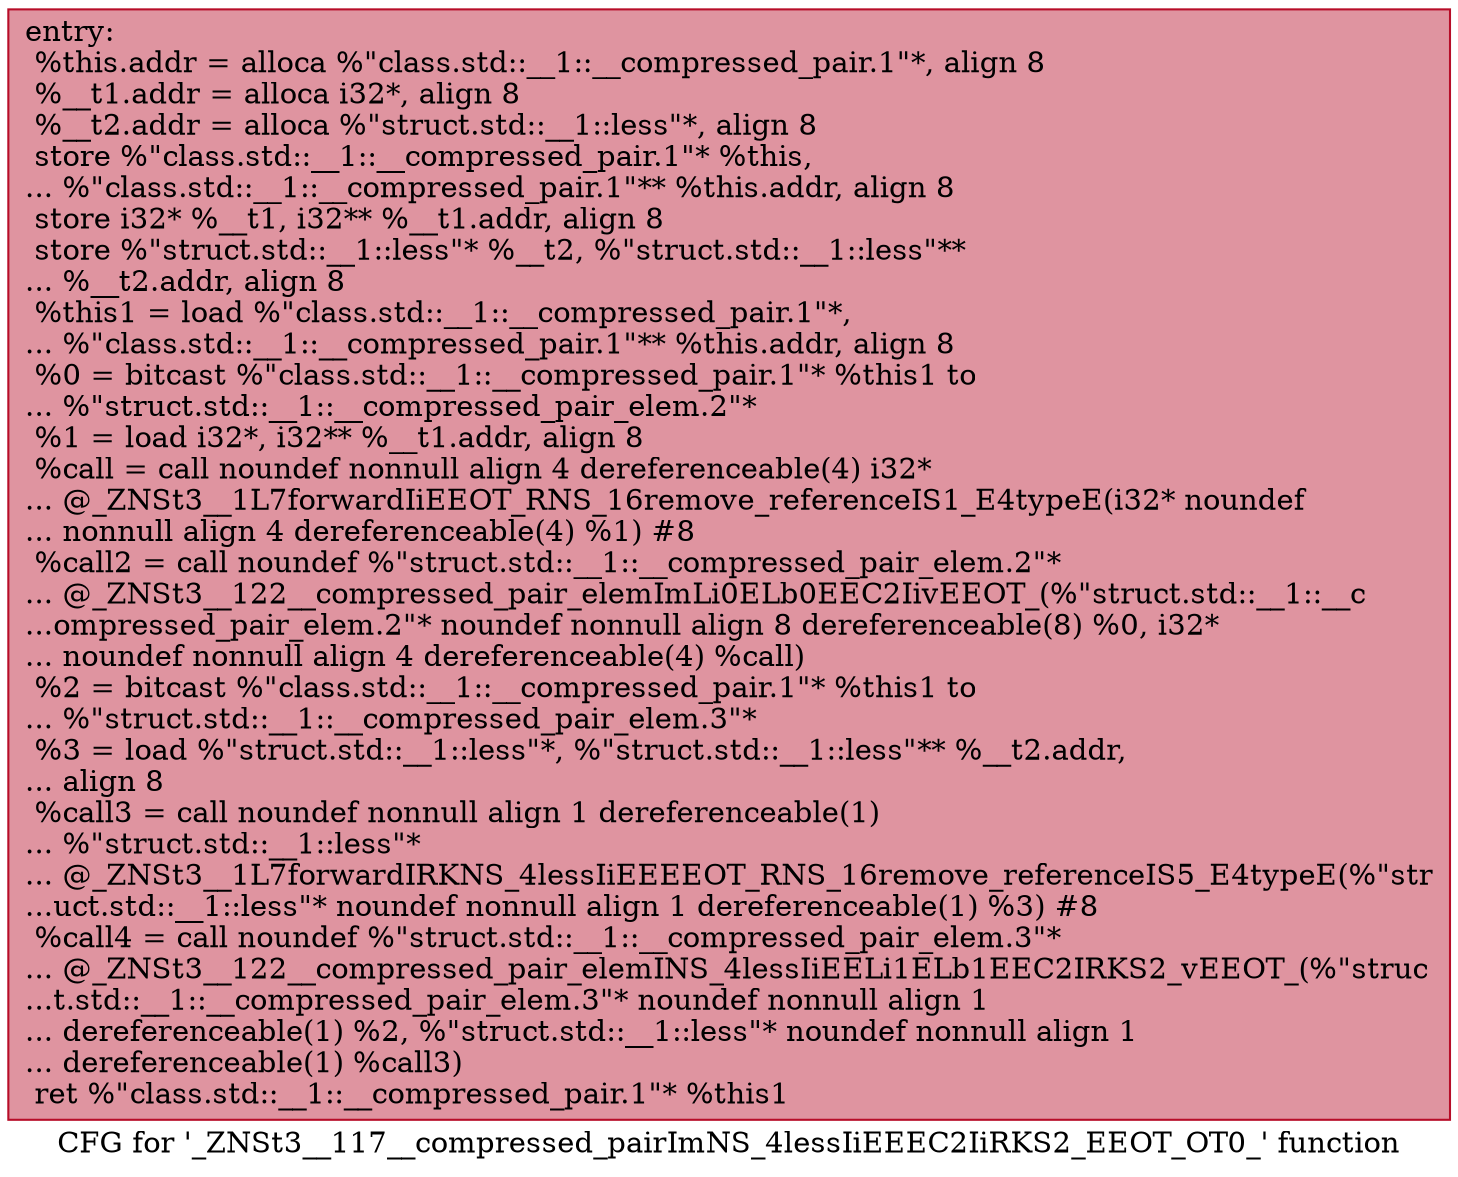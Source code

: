 digraph "CFG for '_ZNSt3__117__compressed_pairImNS_4lessIiEEEC2IiRKS2_EEOT_OT0_' function" {
	label="CFG for '_ZNSt3__117__compressed_pairImNS_4lessIiEEEC2IiRKS2_EEOT_OT0_' function";

	Node0x600002550940 [shape=record,color="#b70d28ff", style=filled, fillcolor="#b70d2870",label="{entry:\l  %this.addr = alloca %\"class.std::__1::__compressed_pair.1\"*, align 8\l  %__t1.addr = alloca i32*, align 8\l  %__t2.addr = alloca %\"struct.std::__1::less\"*, align 8\l  store %\"class.std::__1::__compressed_pair.1\"* %this,\l... %\"class.std::__1::__compressed_pair.1\"** %this.addr, align 8\l  store i32* %__t1, i32** %__t1.addr, align 8\l  store %\"struct.std::__1::less\"* %__t2, %\"struct.std::__1::less\"**\l... %__t2.addr, align 8\l  %this1 = load %\"class.std::__1::__compressed_pair.1\"*,\l... %\"class.std::__1::__compressed_pair.1\"** %this.addr, align 8\l  %0 = bitcast %\"class.std::__1::__compressed_pair.1\"* %this1 to\l... %\"struct.std::__1::__compressed_pair_elem.2\"*\l  %1 = load i32*, i32** %__t1.addr, align 8\l  %call = call noundef nonnull align 4 dereferenceable(4) i32*\l... @_ZNSt3__1L7forwardIiEEOT_RNS_16remove_referenceIS1_E4typeE(i32* noundef\l... nonnull align 4 dereferenceable(4) %1) #8\l  %call2 = call noundef %\"struct.std::__1::__compressed_pair_elem.2\"*\l... @_ZNSt3__122__compressed_pair_elemImLi0ELb0EEC2IivEEOT_(%\"struct.std::__1::__c\l...ompressed_pair_elem.2\"* noundef nonnull align 8 dereferenceable(8) %0, i32*\l... noundef nonnull align 4 dereferenceable(4) %call)\l  %2 = bitcast %\"class.std::__1::__compressed_pair.1\"* %this1 to\l... %\"struct.std::__1::__compressed_pair_elem.3\"*\l  %3 = load %\"struct.std::__1::less\"*, %\"struct.std::__1::less\"** %__t2.addr,\l... align 8\l  %call3 = call noundef nonnull align 1 dereferenceable(1)\l... %\"struct.std::__1::less\"*\l... @_ZNSt3__1L7forwardIRKNS_4lessIiEEEEOT_RNS_16remove_referenceIS5_E4typeE(%\"str\l...uct.std::__1::less\"* noundef nonnull align 1 dereferenceable(1) %3) #8\l  %call4 = call noundef %\"struct.std::__1::__compressed_pair_elem.3\"*\l... @_ZNSt3__122__compressed_pair_elemINS_4lessIiEELi1ELb1EEC2IRKS2_vEEOT_(%\"struc\l...t.std::__1::__compressed_pair_elem.3\"* noundef nonnull align 1\l... dereferenceable(1) %2, %\"struct.std::__1::less\"* noundef nonnull align 1\l... dereferenceable(1) %call3)\l  ret %\"class.std::__1::__compressed_pair.1\"* %this1\l}"];
}
